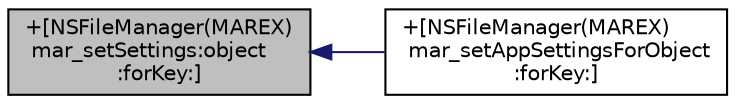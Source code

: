 digraph "+[NSFileManager(MAREX) mar_setSettings:object:forKey:]"
{
  edge [fontname="Helvetica",fontsize="10",labelfontname="Helvetica",labelfontsize="10"];
  node [fontname="Helvetica",fontsize="10",shape=record];
  rankdir="LR";
  Node166 [label="+[NSFileManager(MAREX)\l mar_setSettings:object\l:forKey:]",height=0.2,width=0.4,color="black", fillcolor="grey75", style="filled", fontcolor="black"];
  Node166 -> Node167 [dir="back",color="midnightblue",fontsize="10",style="solid",fontname="Helvetica"];
  Node167 [label="+[NSFileManager(MAREX)\l mar_setAppSettingsForObject\l:forKey:]",height=0.2,width=0.4,color="black", fillcolor="white", style="filled",URL="$category_n_s_file_manager_07_m_a_r_e_x_08.html#a3f1aeb8e4554b64c34c4deb3b804f2f4"];
}

